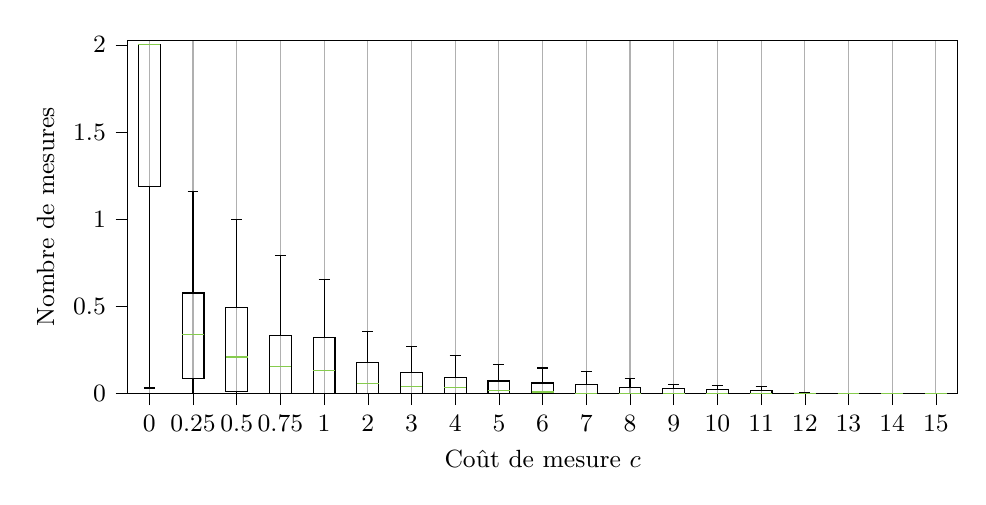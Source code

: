 % This file was created by tikzplotlib v0.9.1.
\begin{tikzpicture}

\definecolor{color0}{rgb}{0.525,0.8,0.302}

\begin{axis}[
height=0.5\linewidth,
label style={font=\small},
legend style={nodes={scale=0.8}},
tick align=outside,
tick label style={font=\small},
tick pos=left,
width=\linewidth,
x grid style={white!69.02!black},
xlabel={Coût de mesure \(\displaystyle c\)},
xmajorgrids,
xmin=0.5, xmax=19.5,
xtick style={color=black},
xtick={1,2,3,4,5,6,7,8,9,10,11,12,13,14,15,16,17,18,19},
xticklabels={0,0.25,0.5,0.75,1,2,3,4,5,6,7,8,9,10,11,12,13,14,15},
y grid style={white!69.02!black},
ylabel={Nombre de mesures},
ymin=0, ymax=2.025,
ytick style={color=black}
]
\addplot [black]
table {%
0.75 1.189
1.25 1.189
1.25 2
0.75 2
0.75 1.189
};
\addplot [black]
table {%
1 1.189
1 0.031
};
\addplot [black]
table {%
1 2
1 2
};
\addplot [black]
table {%
0.875 0.031
1.125 0.031
};
\addplot [black]
table {%
0.875 2
1.125 2
};
\addplot [black]
table {%
1.75 0.087
2.25 0.087
2.25 0.576
1.75 0.576
1.75 0.087
};
\addplot [black]
table {%
2 0.087
2 0
};
\addplot [black]
table {%
2 0.576
2 1.159
};
\addplot [black]
table {%
1.875 0
2.125 0
};
\addplot [black]
table {%
1.875 1.159
2.125 1.159
};
\addplot [black]
table {%
2.75 0.01
3.25 0.01
3.25 0.494
2.75 0.494
2.75 0.01
};
\addplot [black]
table {%
3 0.01
3 0
};
\addplot [black]
table {%
3 0.494
3 1
};
\addplot [black]
table {%
2.875 0
3.125 0
};
\addplot [black]
table {%
2.875 1
3.125 1
};
\addplot [black]
table {%
3.75 0
4.25 0
4.25 0.333
3.75 0.333
3.75 0
};
\addplot [black]
table {%
4 0
4 0
};
\addplot [black]
table {%
4 0.333
4 0.794
};
\addplot [black]
table {%
3.875 0
4.125 0
};
\addplot [black]
table {%
3.875 0.794
4.125 0.794
};
\addplot [black]
table {%
4.75 0
5.25 0
5.25 0.32
4.75 0.32
4.75 0
};
\addplot [black]
table {%
5 0
5 0
};
\addplot [black]
table {%
5 0.32
5 0.653
};
\addplot [black]
table {%
4.875 0
5.125 0
};
\addplot [black]
table {%
4.875 0.653
5.125 0.653
};
\addplot [black]
table {%
5.75 0
6.25 0
6.25 0.177
5.75 0.177
5.75 0
};
\addplot [black]
table {%
6 0
6 0
};
\addplot [black]
table {%
6 0.177
6 0.354
};
\addplot [black]
table {%
5.875 0
6.125 0
};
\addplot [black]
table {%
5.875 0.354
6.125 0.354
};
\addplot [black]
table {%
6.75 0
7.25 0
7.25 0.121
6.75 0.121
6.75 0
};
\addplot [black]
table {%
7 0
7 0
};
\addplot [black]
table {%
7 0.121
7 0.267
};
\addplot [black]
table {%
6.875 0
7.125 0
};
\addplot [black]
table {%
6.875 0.267
7.125 0.267
};
\addplot [black]
table {%
7.75 0
8.25 0
8.25 0.09
7.75 0.09
7.75 0
};
\addplot [black]
table {%
8 0
8 0
};
\addplot [black]
table {%
8 0.09
8 0.22
};
\addplot [black]
table {%
7.875 0
8.125 0
};
\addplot [black]
table {%
7.875 0.22
8.125 0.22
};
\addplot [black]
table {%
8.75 0
9.25 0
9.25 0.071
8.75 0.071
8.75 0
};
\addplot [black]
table {%
9 0
9 0
};
\addplot [black]
table {%
9 0.071
9 0.167
};
\addplot [black]
table {%
8.875 0
9.125 0
};
\addplot [black]
table {%
8.875 0.167
9.125 0.167
};
\addplot [black]
table {%
9.75 0
10.25 0
10.25 0.06
9.75 0.06
9.75 0
};
\addplot [black]
table {%
10 0
10 0
};
\addplot [black]
table {%
10 0.06
10 0.146
};
\addplot [black]
table {%
9.875 0
10.125 0
};
\addplot [black]
table {%
9.875 0.146
10.125 0.146
};
\addplot [black]
table {%
10.75 0
11.25 0
11.25 0.05
10.75 0.05
10.75 0
};
\addplot [black]
table {%
11 0
11 0
};
\addplot [black]
table {%
11 0.05
11 0.125
};
\addplot [black]
table {%
10.875 0
11.125 0
};
\addplot [black]
table {%
10.875 0.125
11.125 0.125
};
\addplot [black]
table {%
11.75 0
12.25 0
12.25 0.036
11.75 0.036
11.75 0
};
\addplot [black]
table {%
12 0
12 0
};
\addplot [black]
table {%
12 0.036
12 0.088
};
\addplot [black]
table {%
11.875 0
12.125 0
};
\addplot [black]
table {%
11.875 0.088
12.125 0.088
};
\addplot [black]
table {%
12.75 0
13.25 0
13.25 0.026
12.75 0.026
12.75 0
};
\addplot [black]
table {%
13 0
13 0
};
\addplot [black]
table {%
13 0.026
13 0.05
};
\addplot [black]
table {%
12.875 0
13.125 0
};
\addplot [black]
table {%
12.875 0.05
13.125 0.05
};
\addplot [black]
table {%
13.75 0
14.25 0
14.25 0.021
13.75 0.021
13.75 0
};
\addplot [black]
table {%
14 0
14 0
};
\addplot [black]
table {%
14 0.021
14 0.044
};
\addplot [black]
table {%
13.875 0
14.125 0
};
\addplot [black]
table {%
13.875 0.044
14.125 0.044
};
\addplot [black]
table {%
14.75 0
15.25 0
15.25 0.019
14.75 0.019
14.75 0
};
\addplot [black]
table {%
15 0
15 0
};
\addplot [black]
table {%
15 0.019
15 0.04
};
\addplot [black]
table {%
14.875 0
15.125 0
};
\addplot [black]
table {%
14.875 0.04
15.125 0.04
};
\addplot [black]
table {%
15.75 0
16.25 0
16.25 0.002
15.75 0.002
15.75 0
};
\addplot [black]
table {%
16 0
16 0
};
\addplot [black]
table {%
16 0.002
16 0.004
};
\addplot [black]
table {%
15.875 0
16.125 0
};
\addplot [black]
table {%
15.875 0.004
16.125 0.004
};
\addplot [black]
table {%
16.75 0
17.25 0
16.75 0
16.75 0
};
\addplot [black]
table {%
17 0
17 0
};
\addplot [black]
table {%
17 0
17 0
};
\addplot [black]
table {%
16.875 0
17.125 0
};
\addplot [black]
table {%
16.875 0
17.125 0
};
\addplot [black]
table {%
17.75 0
18.25 0
17.75 0
17.75 0
};
\addplot [black]
table {%
18 0
18 0
};
\addplot [black]
table {%
18 0
18 0
};
\addplot [black]
table {%
17.875 0
18.125 0
};
\addplot [black]
table {%
17.875 0
18.125 0
};
\addplot [black]
table {%
18.75 0
19.25 0
18.75 0
18.75 0
};
\addplot [black]
table {%
19 0
19 0
};
\addplot [black]
table {%
19 0
19 0
};
\addplot [black]
table {%
18.875 0
19.125 0
};
\addplot [black]
table {%
18.875 0
19.125 0
};
\addplot [color0]
table {%
0.75 2
1.25 2
};
\addplot [color0]
table {%
1.75 0.339
2.25 0.339
};
\addplot [color0]
table {%
2.75 0.209
3.25 0.209
};
\addplot [color0]
table {%
3.75 0.152
4.25 0.152
};
\addplot [color0]
table {%
4.75 0.129
5.25 0.129
};
\addplot [color0]
table {%
5.75 0.059
6.25 0.059
};
\addplot [color0]
table {%
6.75 0.042
7.25 0.042
};
\addplot [color0]
table {%
7.75 0.033
8.25 0.033
};
\addplot [color0]
table {%
8.75 0.016
9.25 0.016
};
\addplot [color0]
table {%
9.75 0.008
10.25 0.008
};
\addplot [color0]
table {%
10.75 0
11.25 0
};
\addplot [color0]
table {%
11.75 0
12.25 0
};
\addplot [color0]
table {%
12.75 0
13.25 0
};
\addplot [color0]
table {%
13.75 0
14.25 0
};
\addplot [color0]
table {%
14.75 0
15.25 0
};
\addplot [color0]
table {%
15.75 0
16.25 0
};
\addplot [color0]
table {%
16.75 0
17.25 0
};
\addplot [color0]
table {%
17.75 0
18.25 0
};
\addplot [color0]
table {%
18.75 0
19.25 0
};
\end{axis}

\end{tikzpicture}
